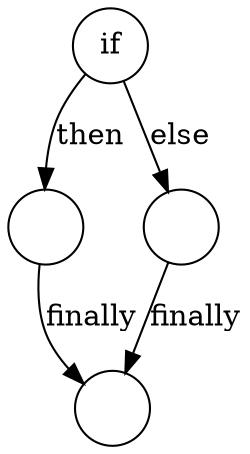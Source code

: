 digraph {
	node [shape=circle];
	if[label="if"];
	then[label=""];
	else[label=""];
	exit[label=""];

	if -> then[label="then"];
	if -> else[label="else"];
	then -> exit[label="finally"];
	else -> exit[label="finally"];
}
